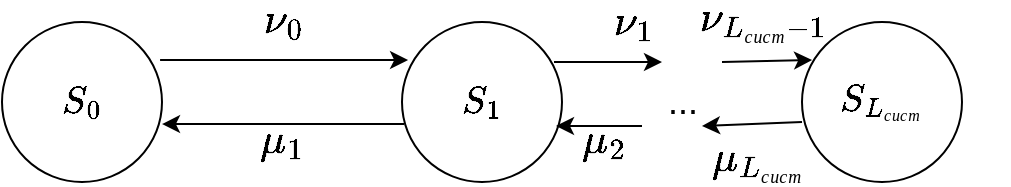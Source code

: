 <mxfile version="21.1.2" type="device">
  <diagram name="Страница 1" id="wT18aFAUfp9-jp5xOdWR">
    <mxGraphModel dx="1098" dy="828" grid="1" gridSize="10" guides="1" tooltips="1" connect="1" arrows="1" fold="1" page="1" pageScale="1" pageWidth="827" pageHeight="1169" math="1" shadow="0">
      <root>
        <mxCell id="0" />
        <mxCell id="1" parent="0" />
        <mxCell id="H0mXu_RXd78B2sWKe3FV-1" value="&lt;font style=&quot;font-size: 16px;&quot;&gt;$$S_0$$&lt;/font&gt;" style="ellipse;whiteSpace=wrap;html=1;" vertex="1" parent="1">
          <mxGeometry x="190" y="360" width="80" height="80" as="geometry" />
        </mxCell>
        <mxCell id="H0mXu_RXd78B2sWKe3FV-2" value="&lt;font style=&quot;font-size: 16px;&quot;&gt;$$S_1$$&lt;/font&gt;" style="ellipse;whiteSpace=wrap;html=1;" vertex="1" parent="1">
          <mxGeometry x="390" y="360" width="80" height="80" as="geometry" />
        </mxCell>
        <mxCell id="H0mXu_RXd78B2sWKe3FV-3" value="&lt;font style=&quot;font-size: 16px;&quot;&gt;$$S_{L_{сист}}$$&lt;/font&gt;" style="ellipse;whiteSpace=wrap;html=1;" vertex="1" parent="1">
          <mxGeometry x="590" y="360" width="80" height="80" as="geometry" />
        </mxCell>
        <mxCell id="H0mXu_RXd78B2sWKe3FV-4" value="" style="endArrow=classic;html=1;rounded=0;exitX=0.988;exitY=0.238;exitDx=0;exitDy=0;exitPerimeter=0;entryX=0.038;entryY=0.238;entryDx=0;entryDy=0;entryPerimeter=0;" edge="1" parent="1" source="H0mXu_RXd78B2sWKe3FV-1" target="H0mXu_RXd78B2sWKe3FV-2">
          <mxGeometry width="50" height="50" relative="1" as="geometry">
            <mxPoint x="180" y="530" as="sourcePoint" />
            <mxPoint x="230" y="480" as="targetPoint" />
          </mxGeometry>
        </mxCell>
        <mxCell id="H0mXu_RXd78B2sWKe3FV-6" value="$$\nu_0$$" style="edgeLabel;html=1;align=center;verticalAlign=middle;resizable=0;points=[];labelBackgroundColor=none;fontSize=18;" vertex="1" connectable="0" parent="H0mXu_RXd78B2sWKe3FV-4">
          <mxGeometry x="-0.355" y="1" relative="1" as="geometry">
            <mxPoint x="21" y="-18" as="offset" />
          </mxGeometry>
        </mxCell>
        <mxCell id="H0mXu_RXd78B2sWKe3FV-5" value="" style="endArrow=classic;html=1;rounded=0;exitX=0.013;exitY=0.638;exitDx=0;exitDy=0;exitPerimeter=0;entryX=1;entryY=0.638;entryDx=0;entryDy=0;entryPerimeter=0;" edge="1" parent="1" source="H0mXu_RXd78B2sWKe3FV-2" target="H0mXu_RXd78B2sWKe3FV-1">
          <mxGeometry width="50" height="50" relative="1" as="geometry">
            <mxPoint x="350" y="580" as="sourcePoint" />
            <mxPoint x="400" y="530" as="targetPoint" />
          </mxGeometry>
        </mxCell>
        <mxCell id="H0mXu_RXd78B2sWKe3FV-7" value="$$\mu_1$$" style="edgeLabel;html=1;align=center;verticalAlign=middle;resizable=0;points=[];labelBackgroundColor=none;fontSize=18;" vertex="1" connectable="0" parent="H0mXu_RXd78B2sWKe3FV-5">
          <mxGeometry x="-0.223" y="2" relative="1" as="geometry">
            <mxPoint x="-14" y="7" as="offset" />
          </mxGeometry>
        </mxCell>
        <mxCell id="H0mXu_RXd78B2sWKe3FV-8" value="" style="endArrow=classic;html=1;rounded=0;exitX=0.988;exitY=0.238;exitDx=0;exitDy=0;exitPerimeter=0;" edge="1" parent="1">
          <mxGeometry width="50" height="50" relative="1" as="geometry">
            <mxPoint x="466" y="380" as="sourcePoint" />
            <mxPoint x="520" y="380" as="targetPoint" />
          </mxGeometry>
        </mxCell>
        <mxCell id="H0mXu_RXd78B2sWKe3FV-9" value="$$\nu_1$$" style="edgeLabel;html=1;align=center;verticalAlign=middle;resizable=0;points=[];labelBackgroundColor=none;fontSize=18;" vertex="1" connectable="0" parent="H0mXu_RXd78B2sWKe3FV-8">
          <mxGeometry x="-0.355" y="1" relative="1" as="geometry">
            <mxPoint x="21" y="-18" as="offset" />
          </mxGeometry>
        </mxCell>
        <mxCell id="H0mXu_RXd78B2sWKe3FV-10" value="" style="endArrow=classic;html=1;rounded=0;entryX=1;entryY=0.638;entryDx=0;entryDy=0;entryPerimeter=0;" edge="1" parent="1">
          <mxGeometry width="50" height="50" relative="1" as="geometry">
            <mxPoint x="510" y="412" as="sourcePoint" />
            <mxPoint x="467" y="412" as="targetPoint" />
          </mxGeometry>
        </mxCell>
        <mxCell id="H0mXu_RXd78B2sWKe3FV-11" value="$$\mu_2$$" style="edgeLabel;html=1;align=center;verticalAlign=middle;resizable=0;points=[];labelBackgroundColor=none;fontSize=18;" vertex="1" connectable="0" parent="H0mXu_RXd78B2sWKe3FV-10">
          <mxGeometry x="-0.223" y="2" relative="1" as="geometry">
            <mxPoint x="-3" y="6" as="offset" />
          </mxGeometry>
        </mxCell>
        <mxCell id="H0mXu_RXd78B2sWKe3FV-12" value="&lt;font style=&quot;font-size: 18px;&quot;&gt;...&lt;/font&gt;" style="text;html=1;align=center;verticalAlign=middle;resizable=0;points=[];autosize=1;strokeColor=none;fillColor=none;" vertex="1" parent="1">
          <mxGeometry x="510" y="380" width="40" height="40" as="geometry" />
        </mxCell>
        <mxCell id="H0mXu_RXd78B2sWKe3FV-13" value="" style="endArrow=classic;html=1;rounded=0;exitX=0.988;exitY=0.238;exitDx=0;exitDy=0;exitPerimeter=0;entryX=0.063;entryY=0.238;entryDx=0;entryDy=0;entryPerimeter=0;" edge="1" parent="1" target="H0mXu_RXd78B2sWKe3FV-3">
          <mxGeometry width="50" height="50" relative="1" as="geometry">
            <mxPoint x="550" y="380" as="sourcePoint" />
            <mxPoint x="590" y="380" as="targetPoint" />
          </mxGeometry>
        </mxCell>
        <mxCell id="H0mXu_RXd78B2sWKe3FV-14" value="$$\nu_{L_{сист}-1}$$" style="edgeLabel;html=1;align=center;verticalAlign=middle;resizable=0;points=[];labelBackgroundColor=none;fontSize=18;" vertex="1" connectable="0" parent="H0mXu_RXd78B2sWKe3FV-13">
          <mxGeometry x="-0.355" y="1" relative="1" as="geometry">
            <mxPoint x="5" y="-19" as="offset" />
          </mxGeometry>
        </mxCell>
        <mxCell id="H0mXu_RXd78B2sWKe3FV-15" value="" style="endArrow=classic;html=1;rounded=0;" edge="1" parent="1">
          <mxGeometry width="50" height="50" relative="1" as="geometry">
            <mxPoint x="590" y="410" as="sourcePoint" />
            <mxPoint x="540" y="412" as="targetPoint" />
          </mxGeometry>
        </mxCell>
        <mxCell id="H0mXu_RXd78B2sWKe3FV-16" value="$$\mu_{L_{сист}}$$" style="edgeLabel;html=1;align=center;verticalAlign=middle;resizable=0;points=[];labelBackgroundColor=none;fontSize=18;" vertex="1" connectable="0" parent="H0mXu_RXd78B2sWKe3FV-15">
          <mxGeometry x="-0.223" y="2" relative="1" as="geometry">
            <mxPoint x="-3" y="17" as="offset" />
          </mxGeometry>
        </mxCell>
      </root>
    </mxGraphModel>
  </diagram>
</mxfile>
